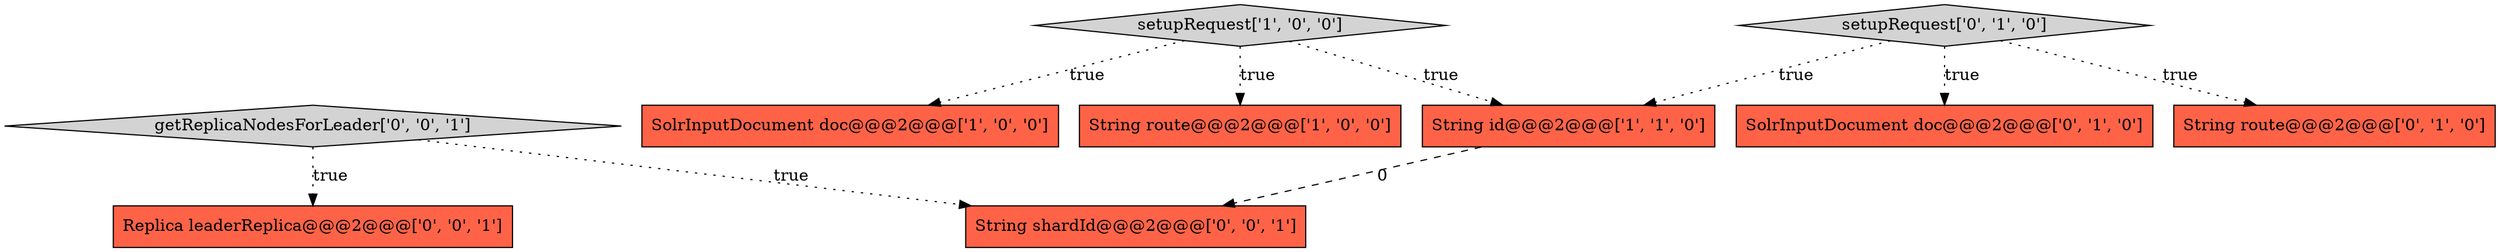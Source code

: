 digraph {
7 [style = filled, label = "getReplicaNodesForLeader['0', '0', '1']", fillcolor = lightgray, shape = diamond image = "AAA0AAABBB3BBB"];
2 [style = filled, label = "SolrInputDocument doc@@@2@@@['1', '0', '0']", fillcolor = tomato, shape = box image = "AAA0AAABBB1BBB"];
0 [style = filled, label = "setupRequest['1', '0', '0']", fillcolor = lightgray, shape = diamond image = "AAA0AAABBB1BBB"];
1 [style = filled, label = "String route@@@2@@@['1', '0', '0']", fillcolor = tomato, shape = box image = "AAA0AAABBB1BBB"];
4 [style = filled, label = "setupRequest['0', '1', '0']", fillcolor = lightgray, shape = diamond image = "AAA0AAABBB2BBB"];
5 [style = filled, label = "SolrInputDocument doc@@@2@@@['0', '1', '0']", fillcolor = tomato, shape = box image = "AAA0AAABBB2BBB"];
6 [style = filled, label = "String route@@@2@@@['0', '1', '0']", fillcolor = tomato, shape = box image = "AAA0AAABBB2BBB"];
3 [style = filled, label = "String id@@@2@@@['1', '1', '0']", fillcolor = tomato, shape = box image = "AAA0AAABBB1BBB"];
9 [style = filled, label = "String shardId@@@2@@@['0', '0', '1']", fillcolor = tomato, shape = box image = "AAA0AAABBB3BBB"];
8 [style = filled, label = "Replica leaderReplica@@@2@@@['0', '0', '1']", fillcolor = tomato, shape = box image = "AAA0AAABBB3BBB"];
4->6 [style = dotted, label="true"];
4->5 [style = dotted, label="true"];
0->3 [style = dotted, label="true"];
4->3 [style = dotted, label="true"];
0->2 [style = dotted, label="true"];
7->9 [style = dotted, label="true"];
7->8 [style = dotted, label="true"];
3->9 [style = dashed, label="0"];
0->1 [style = dotted, label="true"];
}

